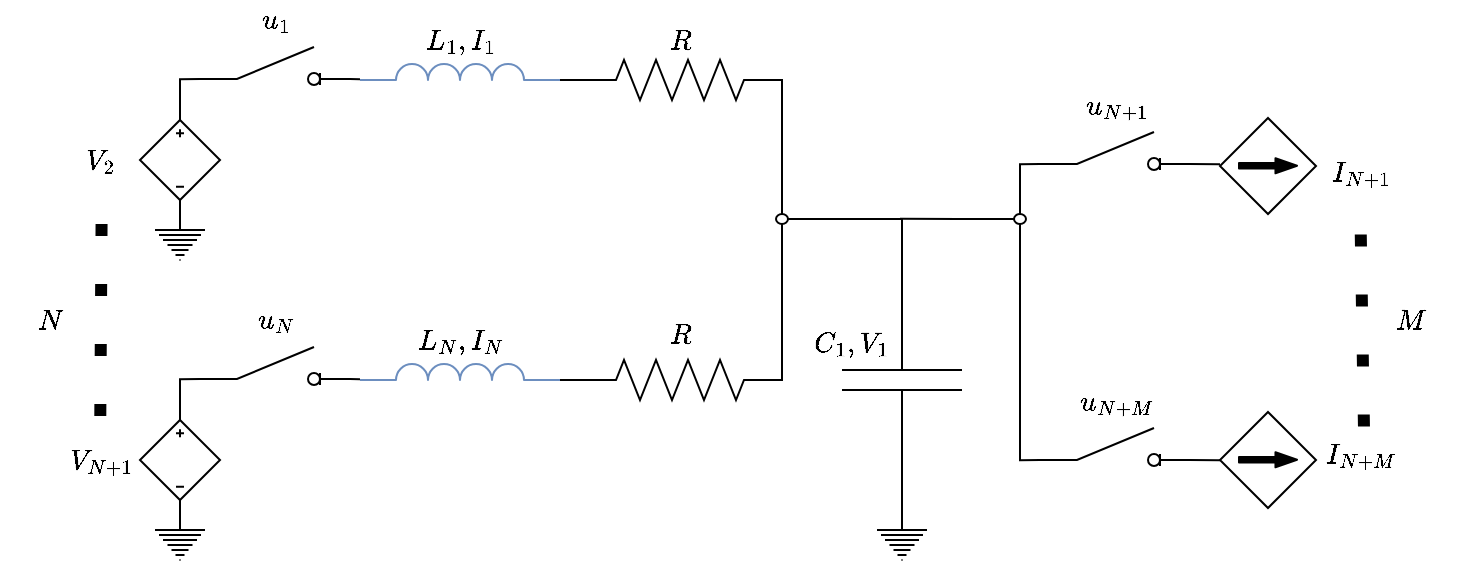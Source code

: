 <mxfile version="13.7.9" type="device"><diagram id="FntaMl-Pb-OEaj3-BoE9" name="Page-1"><mxGraphModel dx="1703" dy="493" grid="1" gridSize="10" guides="1" tooltips="1" connect="1" arrows="1" fold="1" page="1" pageScale="1" pageWidth="850" pageHeight="1100" math="1" shadow="0"><root><mxCell id="0"/><mxCell id="1" parent="0"/><mxCell id="PR9LkwcobOQFh6dTuNhT-16" value="" style="pointerEvents=1;verticalLabelPosition=bottom;shadow=0;dashed=0;align=center;html=1;verticalAlign=top;shape=mxgraph.electrical.resistors.resistor_2;" parent="1" vertex="1"><mxGeometry x="180" y="280" width="100" height="20" as="geometry"/></mxCell><mxCell id="PR9LkwcobOQFh6dTuNhT-24" style="edgeStyle=orthogonalEdgeStyle;rounded=0;orthogonalLoop=1;jettySize=auto;html=1;exitX=0;exitY=0.5;exitDx=0;exitDy=0;exitPerimeter=0;entryX=0.5;entryY=0;entryDx=0;entryDy=0;entryPerimeter=0;endArrow=none;endFill=0;" parent="1" source="PR9LkwcobOQFh6dTuNhT-22" target="PR9LkwcobOQFh6dTuNhT-23" edge="1"><mxGeometry relative="1" as="geometry"/></mxCell><mxCell id="PR9LkwcobOQFh6dTuNhT-25" style="edgeStyle=orthogonalEdgeStyle;rounded=0;orthogonalLoop=1;jettySize=auto;html=1;exitX=1;exitY=0.5;exitDx=0;exitDy=0;exitPerimeter=0;endArrow=none;endFill=0;entryX=1;entryY=0.5;entryDx=0;entryDy=0;" parent="1" source="PR9LkwcobOQFh6dTuNhT-22" target="PR9LkwcobOQFh6dTuNhT-26" edge="1"><mxGeometry relative="1" as="geometry"><mxPoint x="360" y="210" as="targetPoint"/></mxGeometry></mxCell><mxCell id="PR9LkwcobOQFh6dTuNhT-22" value="" style="pointerEvents=1;verticalLabelPosition=bottom;shadow=0;dashed=0;align=center;html=1;verticalAlign=top;shape=mxgraph.electrical.capacitors.capacitor_1;rotation=-90;" parent="1" vertex="1"><mxGeometry x="291" y="260" width="100" height="60" as="geometry"/></mxCell><mxCell id="PR9LkwcobOQFh6dTuNhT-23" value="" style="pointerEvents=1;verticalLabelPosition=bottom;shadow=0;dashed=0;align=center;html=1;verticalAlign=top;shape=mxgraph.electrical.signal_sources.protective_earth;" parent="1" vertex="1"><mxGeometry x="328.5" y="360" width="25" height="20" as="geometry"/></mxCell><mxCell id="PR9LkwcobOQFh6dTuNhT-28" style="edgeStyle=orthogonalEdgeStyle;rounded=0;orthogonalLoop=1;jettySize=auto;html=1;exitX=1;exitY=0.5;exitDx=0;exitDy=0;exitPerimeter=0;entryX=0.5;entryY=1;entryDx=0;entryDy=0;endArrow=none;endFill=0;" parent="1" source="PR9LkwcobOQFh6dTuNhT-16" target="PR9LkwcobOQFh6dTuNhT-26" edge="1"><mxGeometry relative="1" as="geometry"><Array as="points"><mxPoint x="281" y="290"/><mxPoint x="281" y="246"/><mxPoint x="281" y="246"/></Array></mxGeometry></mxCell><mxCell id="PR9LkwcobOQFh6dTuNhT-29" style="edgeStyle=orthogonalEdgeStyle;rounded=0;orthogonalLoop=1;jettySize=auto;html=1;exitX=1;exitY=1;exitDx=0;exitDy=0;endArrow=none;endFill=0;" parent="1" source="PR9LkwcobOQFh6dTuNhT-26" edge="1"><mxGeometry relative="1" as="geometry"><mxPoint x="282.4" y="211.4" as="targetPoint"/></mxGeometry></mxCell><mxCell id="PR9LkwcobOQFh6dTuNhT-20" value="$$C_1,V_1$$" style="text;html=1;align=center;verticalAlign=middle;resizable=0;points=[];autosize=1;" parent="1" vertex="1"><mxGeometry x="270" y="262" width="90" height="20" as="geometry"/></mxCell><mxCell id="PR9LkwcobOQFh6dTuNhT-36" style="edgeStyle=orthogonalEdgeStyle;rounded=0;orthogonalLoop=1;jettySize=auto;html=1;exitX=0;exitY=0.5;exitDx=0;exitDy=0;endArrow=none;endFill=0;" parent="1" source="PR9LkwcobOQFh6dTuNhT-33" edge="1"><mxGeometry relative="1" as="geometry"><mxPoint x="340" y="209.429" as="targetPoint"/></mxGeometry></mxCell><mxCell id="PR9LkwcobOQFh6dTuNhT-33" value="" style="ellipse;whiteSpace=wrap;html=1;aspect=fixed;" parent="1" vertex="1"><mxGeometry x="397" y="207" width="6" height="5" as="geometry"/></mxCell><mxCell id="PR9LkwcobOQFh6dTuNhT-35" style="edgeStyle=orthogonalEdgeStyle;rounded=0;orthogonalLoop=1;jettySize=auto;html=1;exitX=1;exitY=1;exitDx=0;exitDy=0;endArrow=none;endFill=0;" parent="1" source="PR9LkwcobOQFh6dTuNhT-33" edge="1"><mxGeometry relative="1" as="geometry"><mxPoint x="401.4" y="211.4" as="targetPoint"/></mxGeometry></mxCell><mxCell id="PR9LkwcobOQFh6dTuNhT-41" value="" style="group" parent="1" vertex="1" connectable="0"><mxGeometry x="500" y="159" width="48" height="48" as="geometry"/></mxCell><mxCell id="PR9LkwcobOQFh6dTuNhT-39" value="" style="rhombus;whiteSpace=wrap;html=1;" parent="PR9LkwcobOQFh6dTuNhT-41" vertex="1"><mxGeometry width="48" height="48" as="geometry"/></mxCell><mxCell id="PR9LkwcobOQFh6dTuNhT-40" value="" style="shape=flexArrow;endArrow=classic;html=1;strokeWidth=1;width=2.759;endSize=3.256;endWidth=3.777;fillColor=#000000;" parent="PR9LkwcobOQFh6dTuNhT-41" edge="1"><mxGeometry width="50" height="50" relative="1" as="geometry"><mxPoint x="9" y="23.88" as="sourcePoint"/><mxPoint x="39" y="23.88" as="targetPoint"/></mxGeometry></mxCell><mxCell id="PR9LkwcobOQFh6dTuNhT-44" value="" style="group" parent="1" vertex="1" connectable="0"><mxGeometry x="500" y="306" width="48" height="48" as="geometry"/></mxCell><mxCell id="PR9LkwcobOQFh6dTuNhT-45" value="" style="rhombus;whiteSpace=wrap;html=1;" parent="PR9LkwcobOQFh6dTuNhT-44" vertex="1"><mxGeometry width="48" height="48" as="geometry"/></mxCell><mxCell id="PR9LkwcobOQFh6dTuNhT-46" value="" style="shape=flexArrow;endArrow=classic;html=1;strokeWidth=1;width=2.759;endSize=3.256;endWidth=3.777;fillColor=#000000;" parent="PR9LkwcobOQFh6dTuNhT-44" edge="1"><mxGeometry width="50" height="50" relative="1" as="geometry"><mxPoint x="9" y="23.88" as="sourcePoint"/><mxPoint x="39" y="23.88" as="targetPoint"/></mxGeometry></mxCell><mxCell id="PR9LkwcobOQFh6dTuNhT-48" value="$$I_{N+1}$$" style="text;html=1;align=center;verticalAlign=middle;resizable=0;points=[];autosize=1;" parent="1" vertex="1"><mxGeometry x="530" y="176" width="80" height="20" as="geometry"/></mxCell><mxCell id="PR9LkwcobOQFh6dTuNhT-49" value="$$I_{N+M}$$" style="text;html=1;align=center;verticalAlign=middle;resizable=0;points=[];autosize=1;" parent="1" vertex="1"><mxGeometry x="525" y="317" width="90" height="20" as="geometry"/></mxCell><mxCell id="PR9LkwcobOQFh6dTuNhT-51" value="" style="endArrow=none;dashed=1;html=1;strokeWidth=6;entryX=0.501;entryY=1.136;entryDx=0;entryDy=0;entryPerimeter=0;dashPattern=1 4;endSize=6;targetPerimeterSpacing=12;sourcePerimeterSpacing=17;exitX=0.522;exitY=-0.188;exitDx=0;exitDy=0;exitPerimeter=0;" parent="1" source="PR9LkwcobOQFh6dTuNhT-49" target="PR9LkwcobOQFh6dTuNhT-48" edge="1"><mxGeometry width="50" height="50" relative="1" as="geometry"><mxPoint x="570" y="290" as="sourcePoint"/><mxPoint x="186.2" y="204.06" as="targetPoint"/></mxGeometry></mxCell><mxCell id="PR9LkwcobOQFh6dTuNhT-3" value="" style="pointerEvents=1;verticalLabelPosition=bottom;shadow=0;dashed=0;align=center;html=1;verticalAlign=top;shape=mxgraph.electrical.signal_sources.dependent_source_3;" parent="1" vertex="1"><mxGeometry x="-40" y="160" width="40" height="40" as="geometry"/></mxCell><mxCell id="PR9LkwcobOQFh6dTuNhT-4" value="" style="pointerEvents=1;verticalLabelPosition=bottom;shadow=0;dashed=0;align=center;html=1;verticalAlign=top;shape=mxgraph.electrical.signal_sources.protective_earth;" parent="1" vertex="1"><mxGeometry x="-32.5" y="210" width="25" height="20" as="geometry"/></mxCell><mxCell id="PR9LkwcobOQFh6dTuNhT-5" style="edgeStyle=orthogonalEdgeStyle;rounded=0;orthogonalLoop=1;jettySize=auto;html=1;exitX=0.5;exitY=1;exitDx=0;exitDy=0;exitPerimeter=0;entryX=0.5;entryY=0;entryDx=0;entryDy=0;entryPerimeter=0;endArrow=none;endFill=0;" parent="1" source="PR9LkwcobOQFh6dTuNhT-3" target="PR9LkwcobOQFh6dTuNhT-4" edge="1"><mxGeometry relative="1" as="geometry"/></mxCell><mxCell id="PR9LkwcobOQFh6dTuNhT-8" value="$$V_2$$" style="text;html=1;align=center;verticalAlign=middle;resizable=0;points=[];autosize=1;" parent="1" vertex="1"><mxGeometry x="-90" y="170" width="60" height="20" as="geometry"/></mxCell><mxCell id="PR9LkwcobOQFh6dTuNhT-13" value="" style="pointerEvents=1;verticalLabelPosition=bottom;shadow=0;dashed=0;align=center;html=1;verticalAlign=top;shape=mxgraph.electrical.signal_sources.dependent_source_3;" parent="1" vertex="1"><mxGeometry x="-40" y="310" width="40" height="40" as="geometry"/></mxCell><mxCell id="PR9LkwcobOQFh6dTuNhT-14" value="" style="pointerEvents=1;verticalLabelPosition=bottom;shadow=0;dashed=0;align=center;html=1;verticalAlign=top;shape=mxgraph.electrical.signal_sources.protective_earth;" parent="1" vertex="1"><mxGeometry x="-32.5" y="360" width="25" height="20" as="geometry"/></mxCell><mxCell id="PR9LkwcobOQFh6dTuNhT-15" style="edgeStyle=orthogonalEdgeStyle;rounded=0;orthogonalLoop=1;jettySize=auto;html=1;exitX=0.5;exitY=1;exitDx=0;exitDy=0;exitPerimeter=0;entryX=0.5;entryY=0;entryDx=0;entryDy=0;entryPerimeter=0;endArrow=none;endFill=0;" parent="1" source="PR9LkwcobOQFh6dTuNhT-13" target="PR9LkwcobOQFh6dTuNhT-14" edge="1"><mxGeometry relative="1" as="geometry"/></mxCell><mxCell id="PR9LkwcobOQFh6dTuNhT-18" value="$$V_{N+1}$$" style="text;html=1;align=center;verticalAlign=middle;resizable=0;points=[];autosize=1;" parent="1" vertex="1"><mxGeometry x="-105" y="320" width="90" height="20" as="geometry"/></mxCell><mxCell id="PR9LkwcobOQFh6dTuNhT-37" value="" style="endArrow=none;dashed=1;html=1;strokeWidth=6;entryX=0.515;entryY=1.203;entryDx=0;entryDy=0;entryPerimeter=0;dashPattern=1 4;endSize=12;targetPerimeterSpacing=12;sourcePerimeterSpacing=12;" parent="1" source="PR9LkwcobOQFh6dTuNhT-18" target="PR9LkwcobOQFh6dTuNhT-8" edge="1"><mxGeometry width="50" height="50" relative="1" as="geometry"><mxPoint x="-100" y="280" as="sourcePoint"/><mxPoint x="-50" y="230" as="targetPoint"/></mxGeometry></mxCell><mxCell id="PR9LkwcobOQFh6dTuNhT-31" style="edgeStyle=orthogonalEdgeStyle;rounded=0;orthogonalLoop=1;jettySize=auto;html=1;exitX=1;exitY=0.5;exitDx=0;exitDy=0;exitPerimeter=0;entryX=0.5;entryY=0;entryDx=0;entryDy=0;endArrow=none;endFill=0;" parent="1" source="PR9LkwcobOQFh6dTuNhT-6" target="PR9LkwcobOQFh6dTuNhT-26" edge="1"><mxGeometry x="60" y="110" as="geometry"><Array as="points"><mxPoint x="281" y="140"/><mxPoint x="281" y="179"/><mxPoint x="281" y="179"/></Array></mxGeometry></mxCell><mxCell id="PR9LkwcobOQFh6dTuNhT-10" value="$$R$$" style="text;html=1;align=center;verticalAlign=middle;resizable=0;points=[];autosize=1;" parent="1" vertex="1"><mxGeometry x="205" y="110" width="50" height="20" as="geometry"/></mxCell><mxCell id="PR9LkwcobOQFh6dTuNhT-26" value="" style="ellipse;whiteSpace=wrap;html=1;aspect=fixed;" parent="1" vertex="1"><mxGeometry x="278" y="207" width="6" height="5" as="geometry"/></mxCell><mxCell id="VisCuuj4Bw_Xrnre8XpE-9" style="edgeStyle=orthogonalEdgeStyle;rounded=0;orthogonalLoop=1;jettySize=auto;html=1;exitX=1;exitY=1;exitDx=0;exitDy=0;exitPerimeter=0;endArrow=none;endFill=0;entryX=0;entryY=0.5;entryDx=0;entryDy=0;entryPerimeter=0;" edge="1" parent="1" source="VisCuuj4Bw_Xrnre8XpE-2"><mxGeometry relative="1" as="geometry"><mxPoint x="170" y="140" as="targetPoint"/></mxGeometry></mxCell><mxCell id="VisCuuj4Bw_Xrnre8XpE-14" style="edgeStyle=orthogonalEdgeStyle;rounded=0;orthogonalLoop=1;jettySize=auto;html=1;exitX=1;exitY=1;exitDx=0;exitDy=0;exitPerimeter=0;entryX=0;entryY=0.5;entryDx=0;entryDy=0;entryPerimeter=0;endArrow=none;endFill=0;" edge="1" parent="1" source="VisCuuj4Bw_Xrnre8XpE-2" target="PR9LkwcobOQFh6dTuNhT-6"><mxGeometry relative="1" as="geometry"/></mxCell><mxCell id="VisCuuj4Bw_Xrnre8XpE-2" value="" style="pointerEvents=1;verticalLabelPosition=bottom;shadow=0;dashed=0;align=center;html=1;verticalAlign=top;shape=mxgraph.electrical.inductors.inductor_3;fillColor=#dae8fc;strokeColor=#6c8ebf;" vertex="1" parent="1"><mxGeometry x="70" y="132" width="100" height="8" as="geometry"/></mxCell><mxCell id="VisCuuj4Bw_Xrnre8XpE-4" value="$$L_1, I_1$$" style="text;html=1;align=center;verticalAlign=middle;resizable=0;points=[];autosize=1;" vertex="1" parent="1"><mxGeometry x="75" y="110" width="90" height="20" as="geometry"/></mxCell><mxCell id="VisCuuj4Bw_Xrnre8XpE-13" style="edgeStyle=orthogonalEdgeStyle;rounded=0;orthogonalLoop=1;jettySize=auto;html=1;exitX=1;exitY=1;exitDx=0;exitDy=0;exitPerimeter=0;entryX=0;entryY=0.5;entryDx=0;entryDy=0;entryPerimeter=0;endArrow=none;endFill=0;" edge="1" parent="1" source="VisCuuj4Bw_Xrnre8XpE-5" target="PR9LkwcobOQFh6dTuNhT-16"><mxGeometry relative="1" as="geometry"/></mxCell><mxCell id="VisCuuj4Bw_Xrnre8XpE-5" value="" style="pointerEvents=1;verticalLabelPosition=bottom;shadow=0;dashed=0;align=center;html=1;verticalAlign=top;shape=mxgraph.electrical.inductors.inductor_3;fillColor=#dae8fc;strokeColor=#6c8ebf;" vertex="1" parent="1"><mxGeometry x="70" y="282" width="100" height="8" as="geometry"/></mxCell><mxCell id="VisCuuj4Bw_Xrnre8XpE-6" value="$$L_N, I_N$$" style="text;html=1;align=center;verticalAlign=middle;resizable=0;points=[];autosize=1;" vertex="1" parent="1"><mxGeometry x="75" y="260" width="90" height="20" as="geometry"/></mxCell><mxCell id="PR9LkwcobOQFh6dTuNhT-6" value="" style="pointerEvents=1;verticalLabelPosition=bottom;shadow=0;dashed=0;align=center;html=1;verticalAlign=top;shape=mxgraph.electrical.resistors.resistor_2;" parent="1" vertex="1"><mxGeometry x="180" y="130" width="100" height="20" as="geometry"/></mxCell><mxCell id="VisCuuj4Bw_Xrnre8XpE-15" value="$$R$$" style="text;html=1;align=center;verticalAlign=middle;resizable=0;points=[];autosize=1;" vertex="1" parent="1"><mxGeometry x="205" y="257" width="50" height="20" as="geometry"/></mxCell><mxCell id="VisCuuj4Bw_Xrnre8XpE-17" style="edgeStyle=orthogonalEdgeStyle;rounded=0;orthogonalLoop=1;jettySize=auto;html=1;exitX=1;exitY=0.845;exitDx=0;exitDy=0;exitPerimeter=0;entryX=0;entryY=1;entryDx=0;entryDy=0;entryPerimeter=0;endArrow=none;endFill=0;" edge="1" parent="1" source="VisCuuj4Bw_Xrnre8XpE-16" target="VisCuuj4Bw_Xrnre8XpE-2"><mxGeometry relative="1" as="geometry"/></mxCell><mxCell id="VisCuuj4Bw_Xrnre8XpE-18" style="edgeStyle=orthogonalEdgeStyle;rounded=0;orthogonalLoop=1;jettySize=auto;html=1;exitX=0;exitY=0.845;exitDx=0;exitDy=0;exitPerimeter=0;entryX=0.5;entryY=0;entryDx=0;entryDy=0;entryPerimeter=0;endArrow=none;endFill=0;" edge="1" parent="1" source="VisCuuj4Bw_Xrnre8XpE-16" target="PR9LkwcobOQFh6dTuNhT-3"><mxGeometry relative="1" as="geometry"/></mxCell><mxCell id="VisCuuj4Bw_Xrnre8XpE-16" value="" style="pointerEvents=1;verticalLabelPosition=bottom;shadow=0;dashed=0;align=center;html=1;verticalAlign=top;shape=mxgraph.electrical.electro-mechanical.switch_disconnector;" vertex="1" parent="1"><mxGeometry x="-10" y="123.5" width="75" height="19" as="geometry"/></mxCell><mxCell id="VisCuuj4Bw_Xrnre8XpE-19" value="$$u_1$$" style="text;html=1;align=center;verticalAlign=middle;resizable=0;points=[];autosize=1;" vertex="1" parent="1"><mxGeometry x="-2.5" y="100" width="60" height="20" as="geometry"/></mxCell><mxCell id="VisCuuj4Bw_Xrnre8XpE-22" style="edgeStyle=orthogonalEdgeStyle;rounded=0;orthogonalLoop=1;jettySize=auto;html=1;exitX=1;exitY=0.845;exitDx=0;exitDy=0;exitPerimeter=0;entryX=0;entryY=1;entryDx=0;entryDy=0;entryPerimeter=0;endArrow=none;endFill=0;" edge="1" parent="1" source="VisCuuj4Bw_Xrnre8XpE-20" target="VisCuuj4Bw_Xrnre8XpE-5"><mxGeometry relative="1" as="geometry"/></mxCell><mxCell id="VisCuuj4Bw_Xrnre8XpE-23" style="edgeStyle=orthogonalEdgeStyle;rounded=0;orthogonalLoop=1;jettySize=auto;html=1;exitX=0;exitY=0.845;exitDx=0;exitDy=0;exitPerimeter=0;entryX=0.5;entryY=0;entryDx=0;entryDy=0;entryPerimeter=0;endArrow=none;endFill=0;" edge="1" parent="1" source="VisCuuj4Bw_Xrnre8XpE-20" target="PR9LkwcobOQFh6dTuNhT-13"><mxGeometry relative="1" as="geometry"/></mxCell><mxCell id="VisCuuj4Bw_Xrnre8XpE-20" value="" style="pointerEvents=1;verticalLabelPosition=bottom;shadow=0;dashed=0;align=center;html=1;verticalAlign=top;shape=mxgraph.electrical.electro-mechanical.switch_disconnector;" vertex="1" parent="1"><mxGeometry x="-10" y="273.5" width="75" height="19" as="geometry"/></mxCell><mxCell id="VisCuuj4Bw_Xrnre8XpE-21" value="$$u_N$$" style="text;html=1;align=center;verticalAlign=middle;resizable=0;points=[];autosize=1;" vertex="1" parent="1"><mxGeometry x="-2.5" y="250" width="60" height="20" as="geometry"/></mxCell><mxCell id="VisCuuj4Bw_Xrnre8XpE-24" value="$$N$$" style="text;html=1;align=center;verticalAlign=middle;resizable=0;points=[];autosize=1;" vertex="1" parent="1"><mxGeometry x="-110" y="250" width="50" height="20" as="geometry"/></mxCell><mxCell id="VisCuuj4Bw_Xrnre8XpE-25" value="$$M$$" style="text;html=1;align=center;verticalAlign=middle;resizable=0;points=[];autosize=1;" vertex="1" parent="1"><mxGeometry x="570" y="250" width="50" height="20" as="geometry"/></mxCell><mxCell id="VisCuuj4Bw_Xrnre8XpE-28" style="edgeStyle=orthogonalEdgeStyle;rounded=0;orthogonalLoop=1;jettySize=auto;html=1;exitX=0;exitY=0.845;exitDx=0;exitDy=0;exitPerimeter=0;entryX=0.5;entryY=0;entryDx=0;entryDy=0;endArrow=none;endFill=0;" edge="1" parent="1" source="VisCuuj4Bw_Xrnre8XpE-27" target="PR9LkwcobOQFh6dTuNhT-33"><mxGeometry relative="1" as="geometry"/></mxCell><mxCell id="VisCuuj4Bw_Xrnre8XpE-29" style="edgeStyle=orthogonalEdgeStyle;rounded=0;orthogonalLoop=1;jettySize=auto;html=1;exitX=1;exitY=0.845;exitDx=0;exitDy=0;exitPerimeter=0;entryX=0;entryY=0.5;entryDx=0;entryDy=0;endArrow=none;endFill=0;" edge="1" parent="1" source="VisCuuj4Bw_Xrnre8XpE-27" target="PR9LkwcobOQFh6dTuNhT-39"><mxGeometry relative="1" as="geometry"/></mxCell><mxCell id="VisCuuj4Bw_Xrnre8XpE-27" value="" style="pointerEvents=1;verticalLabelPosition=bottom;shadow=0;dashed=0;align=center;html=1;verticalAlign=top;shape=mxgraph.electrical.electro-mechanical.switch_disconnector;" vertex="1" parent="1"><mxGeometry x="410" y="166" width="75" height="19" as="geometry"/></mxCell><mxCell id="VisCuuj4Bw_Xrnre8XpE-30" value="$$u_{N+1}$$" style="text;html=1;align=center;verticalAlign=middle;resizable=0;points=[];autosize=1;" vertex="1" parent="1"><mxGeometry x="402.5" y="142.5" width="90" height="20" as="geometry"/></mxCell><mxCell id="VisCuuj4Bw_Xrnre8XpE-33" style="edgeStyle=orthogonalEdgeStyle;rounded=0;orthogonalLoop=1;jettySize=auto;html=1;exitX=0;exitY=0.845;exitDx=0;exitDy=0;exitPerimeter=0;entryX=0.5;entryY=1;entryDx=0;entryDy=0;endArrow=none;endFill=0;" edge="1" parent="1" source="VisCuuj4Bw_Xrnre8XpE-31" target="PR9LkwcobOQFh6dTuNhT-33"><mxGeometry relative="1" as="geometry"><Array as="points"><mxPoint x="400" y="330"/></Array></mxGeometry></mxCell><mxCell id="VisCuuj4Bw_Xrnre8XpE-34" style="edgeStyle=orthogonalEdgeStyle;rounded=0;orthogonalLoop=1;jettySize=auto;html=1;exitX=1;exitY=0.845;exitDx=0;exitDy=0;exitPerimeter=0;entryX=0;entryY=0.5;entryDx=0;entryDy=0;endArrow=none;endFill=0;" edge="1" parent="1" source="VisCuuj4Bw_Xrnre8XpE-31" target="PR9LkwcobOQFh6dTuNhT-45"><mxGeometry relative="1" as="geometry"/></mxCell><mxCell id="VisCuuj4Bw_Xrnre8XpE-31" value="" style="pointerEvents=1;verticalLabelPosition=bottom;shadow=0;dashed=0;align=center;html=1;verticalAlign=top;shape=mxgraph.electrical.electro-mechanical.switch_disconnector;" vertex="1" parent="1"><mxGeometry x="410" y="314" width="75" height="19" as="geometry"/></mxCell><mxCell id="VisCuuj4Bw_Xrnre8XpE-32" value="$$u_{N+M}$$" style="text;html=1;align=center;verticalAlign=middle;resizable=0;points=[];autosize=1;" vertex="1" parent="1"><mxGeometry x="402.5" y="290.5" width="90" height="20" as="geometry"/></mxCell></root></mxGraphModel></diagram></mxfile>
